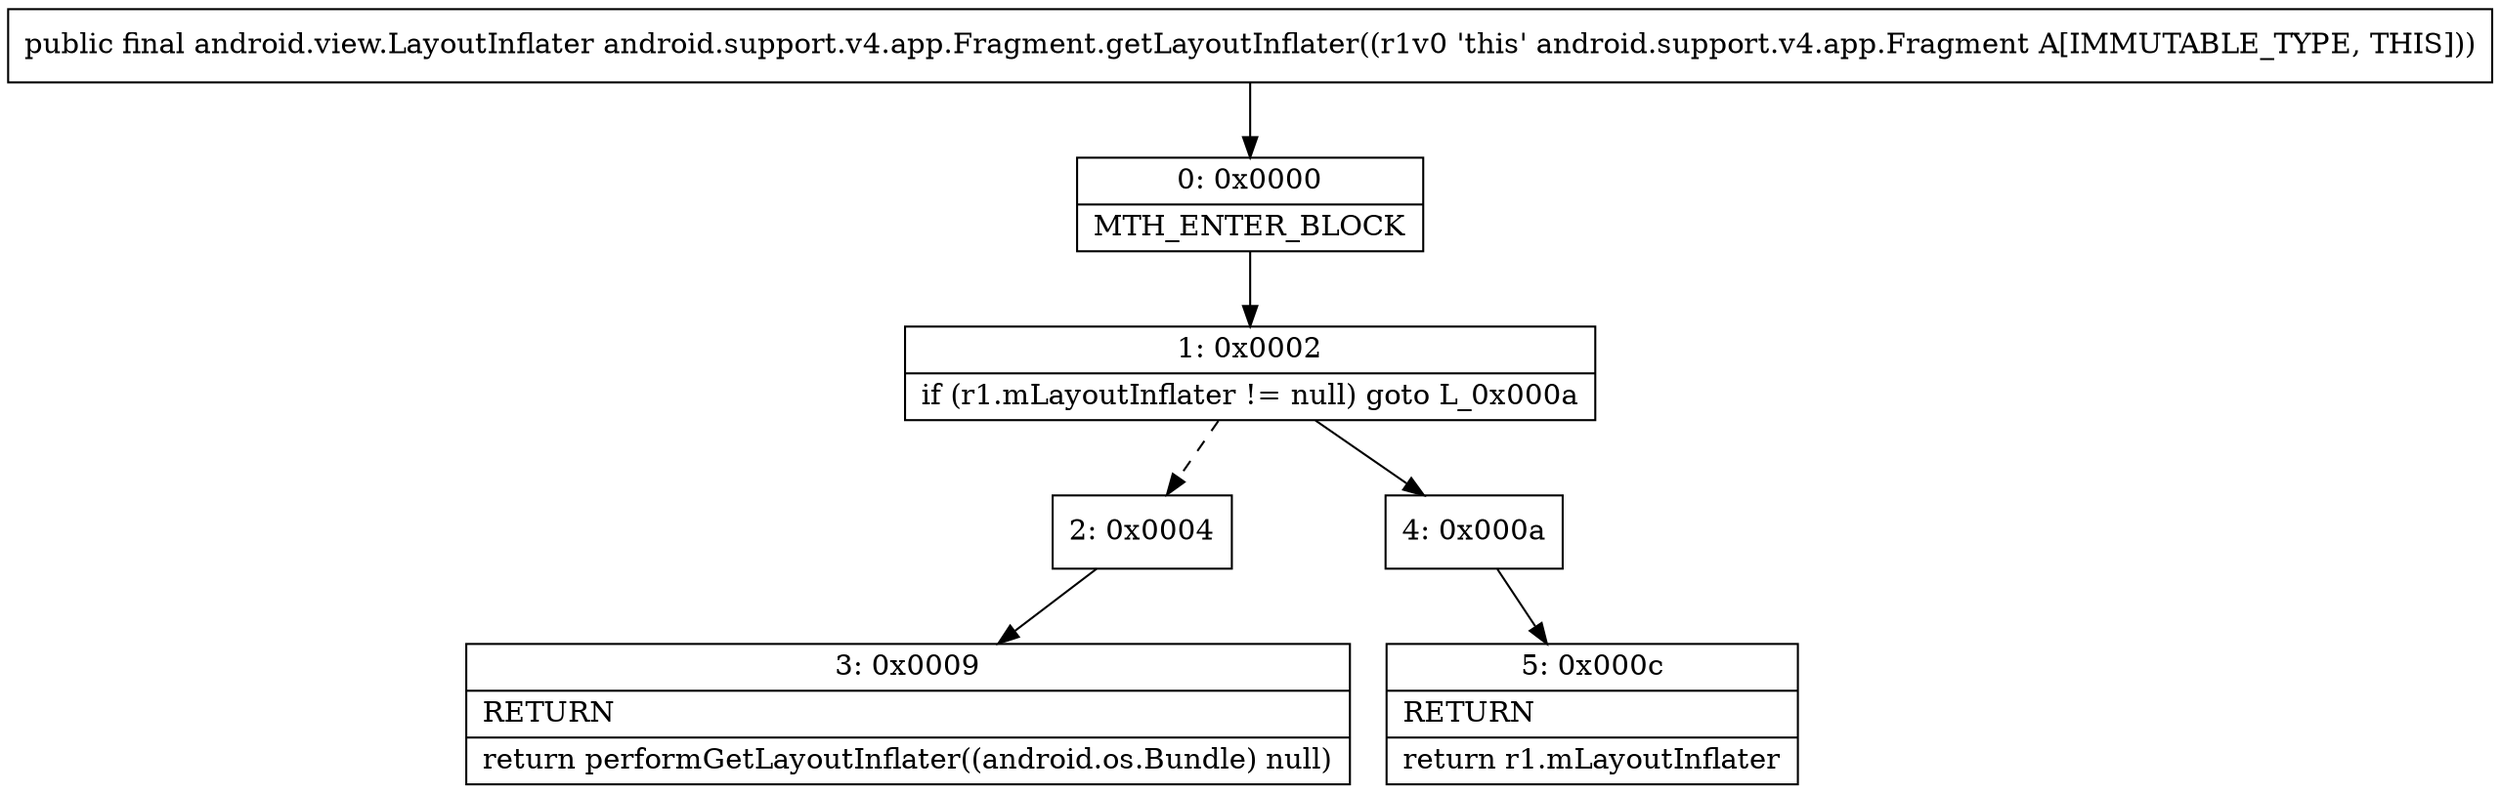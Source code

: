 digraph "CFG forandroid.support.v4.app.Fragment.getLayoutInflater()Landroid\/view\/LayoutInflater;" {
Node_0 [shape=record,label="{0\:\ 0x0000|MTH_ENTER_BLOCK\l}"];
Node_1 [shape=record,label="{1\:\ 0x0002|if (r1.mLayoutInflater != null) goto L_0x000a\l}"];
Node_2 [shape=record,label="{2\:\ 0x0004}"];
Node_3 [shape=record,label="{3\:\ 0x0009|RETURN\l|return performGetLayoutInflater((android.os.Bundle) null)\l}"];
Node_4 [shape=record,label="{4\:\ 0x000a}"];
Node_5 [shape=record,label="{5\:\ 0x000c|RETURN\l|return r1.mLayoutInflater\l}"];
MethodNode[shape=record,label="{public final android.view.LayoutInflater android.support.v4.app.Fragment.getLayoutInflater((r1v0 'this' android.support.v4.app.Fragment A[IMMUTABLE_TYPE, THIS])) }"];
MethodNode -> Node_0;
Node_0 -> Node_1;
Node_1 -> Node_2[style=dashed];
Node_1 -> Node_4;
Node_2 -> Node_3;
Node_4 -> Node_5;
}

